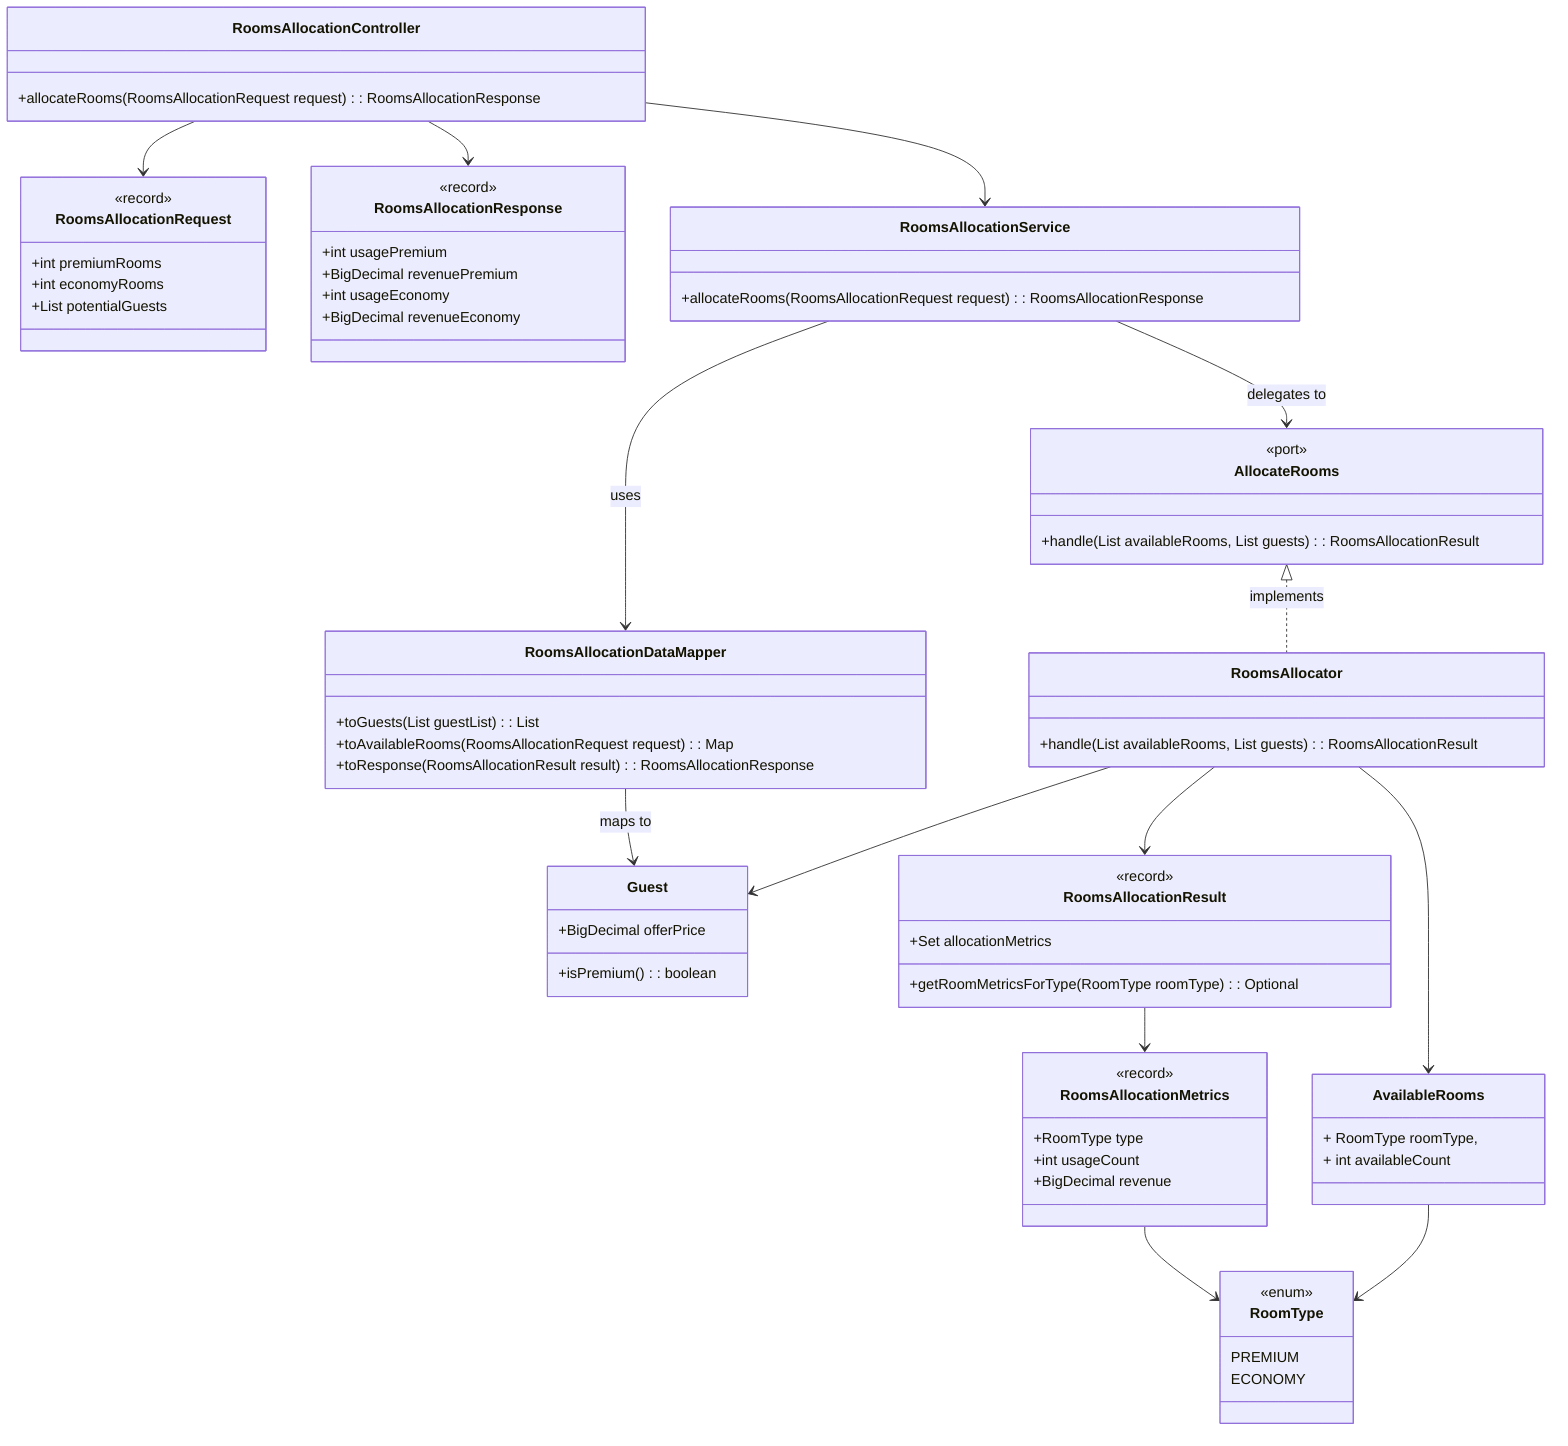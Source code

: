 classDiagram
direction TB

    class RoomsAllocationController {
        +allocateRooms(RoomsAllocationRequest request): RoomsAllocationResponse
    }

    class RoomsAllocationRequest {
        <<record>>
        +int premiumRooms
        +int economyRooms
        +List<BigDecimal> potentialGuests
    }

    class RoomsAllocationResponse {
        <<record>>
        +int usagePremium
        +BigDecimal revenuePremium
        +int usageEconomy
        +BigDecimal revenueEconomy
    }

    class RoomsAllocationService {
        +allocateRooms(RoomsAllocationRequest request): RoomsAllocationResponse
    }

    class RoomsAllocationDataMapper {
        +toGuests(List<BigDecimal> guestList): List<Guest>
        +toAvailableRooms(RoomsAllocationRequest request): Map<RoomType, Integer>
        +toResponse(RoomsAllocationResult result): RoomsAllocationResponse
    }

    class Guest {
	    +BigDecimal offerPrice
        +isPremium(): boolean
    }

    class AllocateRooms {
        <<port>>
        +handle(List<AvailableRooms> availableRooms, List<Guest> guests): RoomsAllocationResult
    }

    class RoomsAllocator {
        +handle(List<AvailableRooms> availableRooms, List<Guest> guests): RoomsAllocationResult
    }

    class AvailableRooms {
        + RoomType roomType,
        + int availableCount
    }

    class RoomsAllocationResult {
        <<record>>
        +Set<RoomsAllocationMetrics> allocationMetrics
        +getRoomMetricsForType(RoomType roomType): Optional<RoomsAllocationMetrics>
    }

    class RoomsAllocationMetrics {
        <<record>>
        +RoomType type
        +int usageCount
        +BigDecimal revenue
    }


    class RoomType {
        <<enum>>
        PREMIUM
        ECONOMY
    }

    RoomsAllocationController --> RoomsAllocationRequest
    RoomsAllocationController --> RoomsAllocationResponse
    RoomsAllocationController --> RoomsAllocationService
    RoomsAllocationService --> RoomsAllocationDataMapper :uses
    RoomsAllocationDataMapper --> Guest :maps to
    RoomsAllocationService --> AllocateRooms :delegates to
    AllocateRooms <|.. RoomsAllocator : implements
    RoomsAllocator --> RoomsAllocationResult
    RoomsAllocationResult --> RoomsAllocationMetrics
    RoomsAllocationMetrics --> RoomType
    RoomsAllocator --> Guest
    AvailableRooms --> RoomType
    RoomsAllocator --> AvailableRooms
